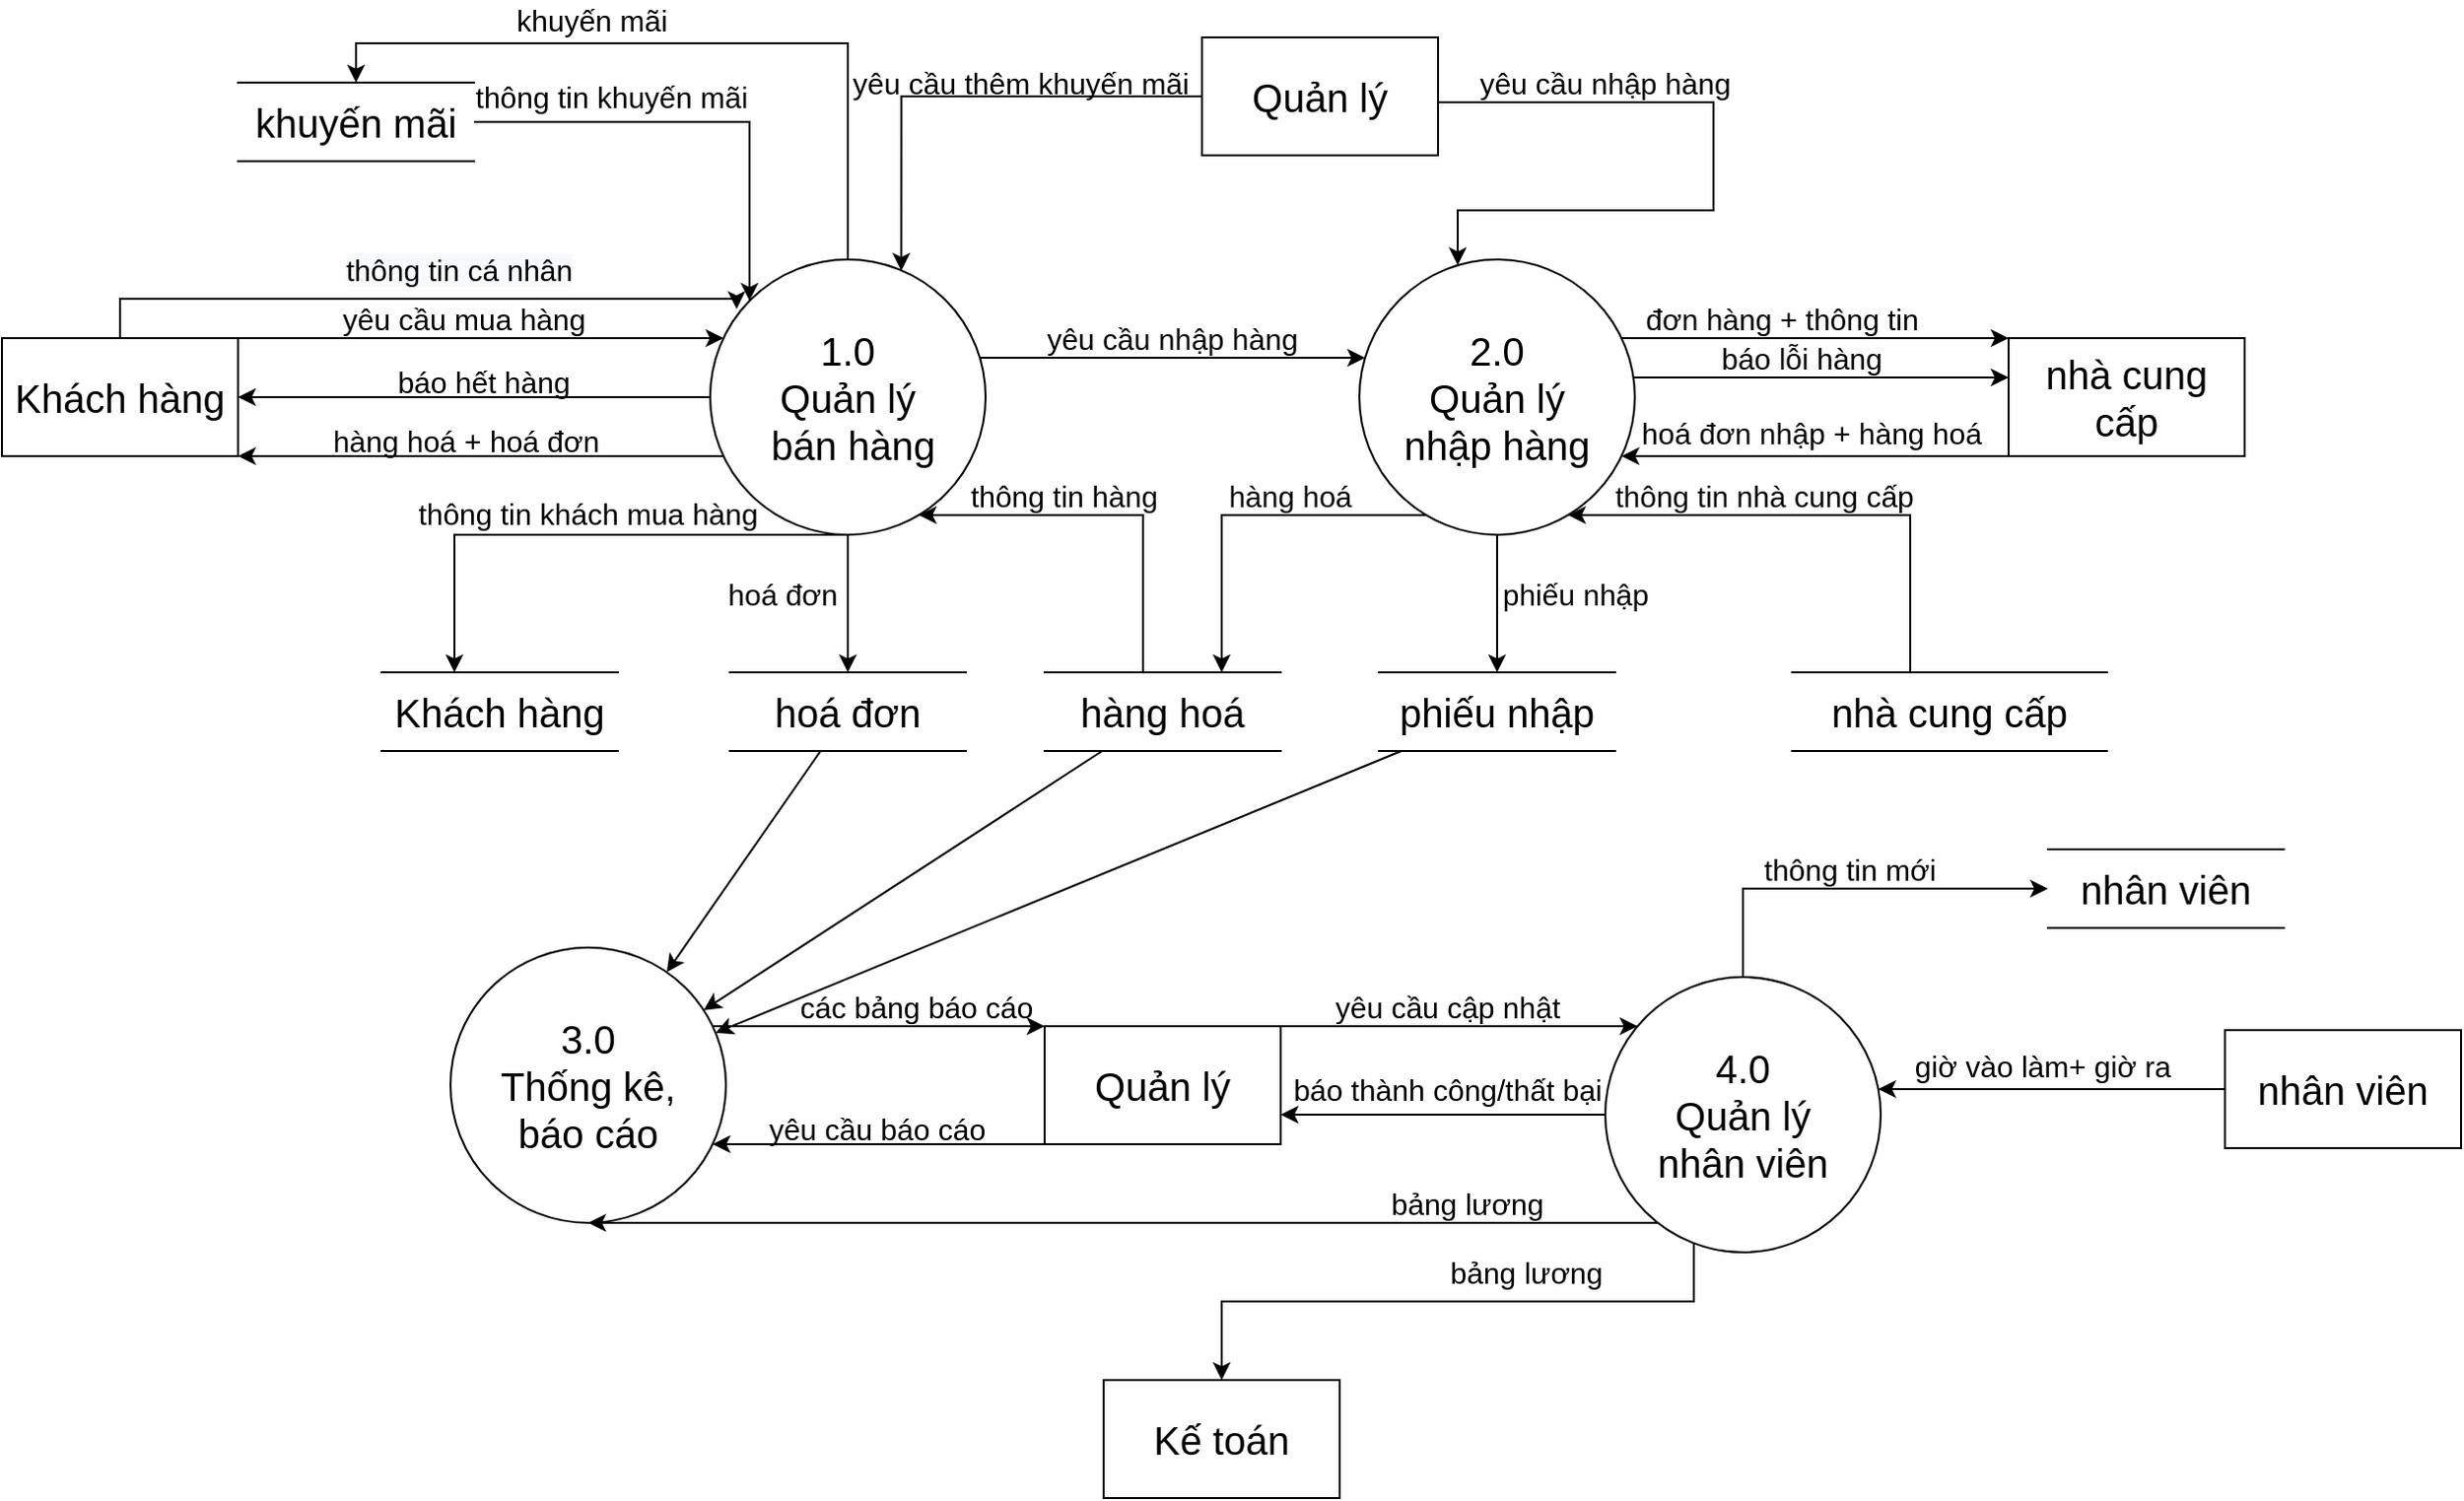 <mxfile version="13.10.4" type="device"><diagram id="2CLhU6XjDMRK9ANa60JS" name="Page-1"><mxGraphModel dx="1865" dy="491" grid="1" gridSize="10" guides="1" tooltips="1" connect="1" arrows="1" fold="1" page="1" pageScale="1" pageWidth="827" pageHeight="1169" math="0" shadow="0"><root><mxCell id="0"/><mxCell id="1" parent="0"/><mxCell id="fmutX-gG-0MGas89cQap-17" style="edgeStyle=orthogonalEdgeStyle;rounded=0;orthogonalLoop=1;jettySize=auto;html=1;" parent="1" source="fmutX-gG-0MGas89cQap-1" target="fmutX-gG-0MGas89cQap-2" edge="1"><mxGeometry relative="1" as="geometry"><Array as="points"><mxPoint x="90" y="190"/><mxPoint x="90" y="190"/></Array></mxGeometry></mxCell><mxCell id="bdRdNWCXGRMSRTXO4Y0f-1" style="edgeStyle=orthogonalEdgeStyle;rounded=0;orthogonalLoop=1;jettySize=auto;html=1;entryX=0.096;entryY=0.18;entryDx=0;entryDy=0;entryPerimeter=0;" edge="1" parent="1" source="fmutX-gG-0MGas89cQap-1" target="fmutX-gG-0MGas89cQap-2"><mxGeometry relative="1" as="geometry"><Array as="points"><mxPoint x="-80" y="170"/><mxPoint x="233" y="170"/></Array></mxGeometry></mxCell><mxCell id="fmutX-gG-0MGas89cQap-1" value="&lt;font style=&quot;font-size: 20px&quot;&gt;Khách hàng&lt;/font&gt;" style="rounded=0;whiteSpace=wrap;html=1;" parent="1" vertex="1"><mxGeometry x="-140" y="190" width="120" height="60" as="geometry"/></mxCell><mxCell id="fmutX-gG-0MGas89cQap-19" style="edgeStyle=orthogonalEdgeStyle;rounded=0;orthogonalLoop=1;jettySize=auto;html=1;fontSize=15;" parent="1" source="fmutX-gG-0MGas89cQap-2" target="fmutX-gG-0MGas89cQap-1" edge="1"><mxGeometry relative="1" as="geometry"><Array as="points"><mxPoint x="110" y="250"/><mxPoint x="110" y="250"/></Array></mxGeometry></mxCell><mxCell id="fmutX-gG-0MGas89cQap-21" style="edgeStyle=orthogonalEdgeStyle;rounded=0;orthogonalLoop=1;jettySize=auto;html=1;fontSize=15;exitX=0.5;exitY=1;exitDx=0;exitDy=0;" parent="1" source="fmutX-gG-0MGas89cQap-2" target="fmutX-gG-0MGas89cQap-3" edge="1"><mxGeometry relative="1" as="geometry"><Array as="points"><mxPoint x="90" y="290"/></Array></mxGeometry></mxCell><mxCell id="fmutX-gG-0MGas89cQap-23" style="edgeStyle=orthogonalEdgeStyle;rounded=0;orthogonalLoop=1;jettySize=auto;html=1;entryX=0.5;entryY=0;entryDx=0;entryDy=0;fontSize=15;" parent="1" source="fmutX-gG-0MGas89cQap-2" target="fmutX-gG-0MGas89cQap-8" edge="1"><mxGeometry relative="1" as="geometry"/></mxCell><mxCell id="fmutX-gG-0MGas89cQap-25" style="edgeStyle=orthogonalEdgeStyle;rounded=0;orthogonalLoop=1;jettySize=auto;html=1;fontSize=15;" parent="1" source="fmutX-gG-0MGas89cQap-2" target="fmutX-gG-0MGas89cQap-1" edge="1"><mxGeometry relative="1" as="geometry"/></mxCell><mxCell id="fmutX-gG-0MGas89cQap-27" style="edgeStyle=orthogonalEdgeStyle;rounded=0;orthogonalLoop=1;jettySize=auto;html=1;fontSize=15;" parent="1" source="fmutX-gG-0MGas89cQap-2" target="fmutX-gG-0MGas89cQap-4" edge="1"><mxGeometry relative="1" as="geometry"><Array as="points"><mxPoint x="460" y="200"/><mxPoint x="460" y="200"/></Array></mxGeometry></mxCell><mxCell id="fmutX-gG-0MGas89cQap-51" style="edgeStyle=orthogonalEdgeStyle;rounded=0;orthogonalLoop=1;jettySize=auto;html=1;fontSize=15;" parent="1" source="fmutX-gG-0MGas89cQap-2" target="fmutX-gG-0MGas89cQap-46" edge="1"><mxGeometry relative="1" as="geometry"><Array as="points"><mxPoint x="290" y="40"/><mxPoint x="40" y="40"/></Array></mxGeometry></mxCell><mxCell id="fmutX-gG-0MGas89cQap-2" value="&lt;font style=&quot;font-size: 20px&quot;&gt;1.0&lt;br&gt;Quản lý&lt;br&gt;&amp;nbsp;bán hàng&lt;/font&gt;" style="ellipse;whiteSpace=wrap;html=1;aspect=fixed;" parent="1" vertex="1"><mxGeometry x="220" y="150" width="140" height="140" as="geometry"/></mxCell><mxCell id="fmutX-gG-0MGas89cQap-3" value="&lt;font style=&quot;font-size: 20px&quot;&gt;Khách hàng&lt;/font&gt;" style="shape=partialRectangle;whiteSpace=wrap;html=1;left=0;right=0;fillColor=none;" parent="1" vertex="1"><mxGeometry x="53" y="360" width="120" height="40" as="geometry"/></mxCell><mxCell id="fmutX-gG-0MGas89cQap-32" style="edgeStyle=orthogonalEdgeStyle;rounded=0;orthogonalLoop=1;jettySize=auto;html=1;entryX=0.75;entryY=0;entryDx=0;entryDy=0;fontSize=15;" parent="1" source="fmutX-gG-0MGas89cQap-4" target="fmutX-gG-0MGas89cQap-29" edge="1"><mxGeometry relative="1" as="geometry"><Array as="points"><mxPoint x="480" y="280"/></Array></mxGeometry></mxCell><mxCell id="fmutX-gG-0MGas89cQap-34" style="edgeStyle=orthogonalEdgeStyle;rounded=0;orthogonalLoop=1;jettySize=auto;html=1;fontSize=15;" parent="1" source="fmutX-gG-0MGas89cQap-4" target="fmutX-gG-0MGas89cQap-12" edge="1"><mxGeometry relative="1" as="geometry"><Array as="points"><mxPoint x="770" y="190"/><mxPoint x="770" y="190"/></Array></mxGeometry></mxCell><mxCell id="fmutX-gG-0MGas89cQap-41" style="edgeStyle=orthogonalEdgeStyle;rounded=0;orthogonalLoop=1;jettySize=auto;html=1;fontSize=15;" parent="1" source="fmutX-gG-0MGas89cQap-4" target="fmutX-gG-0MGas89cQap-9" edge="1"><mxGeometry relative="1" as="geometry"/></mxCell><mxCell id="bdRdNWCXGRMSRTXO4Y0f-4" style="edgeStyle=orthogonalEdgeStyle;rounded=0;orthogonalLoop=1;jettySize=auto;html=1;" edge="1" parent="1" source="fmutX-gG-0MGas89cQap-4" target="fmutX-gG-0MGas89cQap-12"><mxGeometry relative="1" as="geometry"><Array as="points"><mxPoint x="780" y="210"/><mxPoint x="780" y="210"/></Array></mxGeometry></mxCell><mxCell id="fmutX-gG-0MGas89cQap-4" value="&lt;font style=&quot;font-size: 20px&quot;&gt;2.0&lt;br&gt;Quản lý&lt;br&gt;nhập hàng&lt;br&gt;&lt;/font&gt;" style="ellipse;whiteSpace=wrap;html=1;aspect=fixed;" parent="1" vertex="1"><mxGeometry x="550" y="150" width="140" height="140" as="geometry"/></mxCell><mxCell id="fmutX-gG-0MGas89cQap-79" style="edgeStyle=orthogonalEdgeStyle;rounded=0;orthogonalLoop=1;jettySize=auto;html=1;fontSize=15;" parent="1" source="fmutX-gG-0MGas89cQap-5" target="fmutX-gG-0MGas89cQap-57" edge="1"><mxGeometry relative="1" as="geometry"><Array as="points"><mxPoint x="310" y="540"/><mxPoint x="310" y="540"/></Array></mxGeometry></mxCell><mxCell id="fmutX-gG-0MGas89cQap-5" value="&lt;font style=&quot;font-size: 20px&quot;&gt;3.0&lt;br&gt;Thống kê,&lt;br&gt;báo cáo&lt;br&gt;&lt;/font&gt;" style="ellipse;whiteSpace=wrap;html=1;aspect=fixed;" parent="1" vertex="1"><mxGeometry x="88" y="500" width="140" height="140" as="geometry"/></mxCell><mxCell id="fmutX-gG-0MGas89cQap-58" style="edgeStyle=orthogonalEdgeStyle;rounded=0;orthogonalLoop=1;jettySize=auto;html=1;entryX=0;entryY=0.5;entryDx=0;entryDy=0;fontSize=15;" parent="1" source="fmutX-gG-0MGas89cQap-6" target="fmutX-gG-0MGas89cQap-15" edge="1"><mxGeometry relative="1" as="geometry"><Array as="points"><mxPoint x="745" y="470"/></Array></mxGeometry></mxCell><mxCell id="fmutX-gG-0MGas89cQap-62" style="edgeStyle=orthogonalEdgeStyle;rounded=0;orthogonalLoop=1;jettySize=auto;html=1;fontSize=15;" parent="1" source="fmutX-gG-0MGas89cQap-6" target="fmutX-gG-0MGas89cQap-57" edge="1"><mxGeometry relative="1" as="geometry"><Array as="points"><mxPoint x="550" y="585"/><mxPoint x="550" y="585"/></Array></mxGeometry></mxCell><mxCell id="fmutX-gG-0MGas89cQap-71" style="edgeStyle=orthogonalEdgeStyle;rounded=0;orthogonalLoop=1;jettySize=auto;html=1;fontSize=15;" parent="1" source="fmutX-gG-0MGas89cQap-6" target="fmutX-gG-0MGas89cQap-70" edge="1"><mxGeometry relative="1" as="geometry"><Array as="points"><mxPoint x="720" y="680"/></Array></mxGeometry></mxCell><mxCell id="bdRdNWCXGRMSRTXO4Y0f-8" style="edgeStyle=orthogonalEdgeStyle;rounded=0;orthogonalLoop=1;jettySize=auto;html=1;" edge="1" parent="1" source="fmutX-gG-0MGas89cQap-6" target="fmutX-gG-0MGas89cQap-5"><mxGeometry relative="1" as="geometry"><Array as="points"><mxPoint x="570" y="640"/><mxPoint x="570" y="640"/></Array></mxGeometry></mxCell><mxCell id="fmutX-gG-0MGas89cQap-6" value="&lt;font style=&quot;font-size: 20px&quot;&gt;4.0&lt;br&gt;Quản lý&lt;br&gt;nhân viên&lt;br&gt;&lt;/font&gt;" style="ellipse;whiteSpace=wrap;html=1;aspect=fixed;" parent="1" vertex="1"><mxGeometry x="675" y="515" width="140" height="140" as="geometry"/></mxCell><mxCell id="fmutX-gG-0MGas89cQap-74" style="edgeStyle=none;rounded=0;orthogonalLoop=1;jettySize=auto;html=1;fontSize=15;" parent="1" source="fmutX-gG-0MGas89cQap-8" target="fmutX-gG-0MGas89cQap-5" edge="1"><mxGeometry relative="1" as="geometry"/></mxCell><mxCell id="fmutX-gG-0MGas89cQap-8" value="&lt;font style=&quot;font-size: 20px&quot;&gt;hoá đơn&lt;/font&gt;" style="shape=partialRectangle;whiteSpace=wrap;html=1;left=0;right=0;fillColor=none;" parent="1" vertex="1"><mxGeometry x="230" y="360" width="120" height="40" as="geometry"/></mxCell><mxCell id="fmutX-gG-0MGas89cQap-76" style="edgeStyle=none;rounded=0;orthogonalLoop=1;jettySize=auto;html=1;fontSize=15;" parent="1" source="fmutX-gG-0MGas89cQap-9" target="fmutX-gG-0MGas89cQap-5" edge="1"><mxGeometry relative="1" as="geometry"/></mxCell><mxCell id="fmutX-gG-0MGas89cQap-9" value="&lt;span style=&quot;font-size: 20px&quot;&gt;phiếu nhập&lt;/span&gt;" style="shape=partialRectangle;whiteSpace=wrap;html=1;left=0;right=0;fillColor=none;" parent="1" vertex="1"><mxGeometry x="560" y="360" width="120" height="40" as="geometry"/></mxCell><mxCell id="fmutX-gG-0MGas89cQap-35" style="edgeStyle=orthogonalEdgeStyle;rounded=0;orthogonalLoop=1;jettySize=auto;html=1;fontSize=15;" parent="1" source="fmutX-gG-0MGas89cQap-12" target="fmutX-gG-0MGas89cQap-4" edge="1"><mxGeometry relative="1" as="geometry"><Array as="points"><mxPoint x="770" y="250"/><mxPoint x="770" y="250"/></Array></mxGeometry></mxCell><mxCell id="fmutX-gG-0MGas89cQap-12" value="&lt;font style=&quot;font-size: 20px&quot;&gt;nhà cung cấp&lt;/font&gt;" style="rounded=0;whiteSpace=wrap;html=1;" parent="1" vertex="1"><mxGeometry x="880" y="190" width="120" height="60" as="geometry"/></mxCell><mxCell id="fmutX-gG-0MGas89cQap-39" style="edgeStyle=orthogonalEdgeStyle;rounded=0;orthogonalLoop=1;jettySize=auto;html=1;fontSize=15;" parent="1" source="fmutX-gG-0MGas89cQap-14" target="fmutX-gG-0MGas89cQap-4" edge="1"><mxGeometry relative="1" as="geometry"><Array as="points"><mxPoint x="830" y="280"/></Array></mxGeometry></mxCell><mxCell id="fmutX-gG-0MGas89cQap-14" value="&lt;span style=&quot;font-size: 20px&quot;&gt;nhà cung cấp&lt;/span&gt;" style="shape=partialRectangle;whiteSpace=wrap;html=1;left=0;right=0;fillColor=none;" parent="1" vertex="1"><mxGeometry x="770" y="360" width="160" height="40" as="geometry"/></mxCell><mxCell id="fmutX-gG-0MGas89cQap-15" value="&lt;span style=&quot;font-size: 20px&quot;&gt;nhân viên&lt;/span&gt;" style="shape=partialRectangle;whiteSpace=wrap;html=1;left=0;right=0;fillColor=none;" parent="1" vertex="1"><mxGeometry x="900" y="450" width="120" height="40" as="geometry"/></mxCell><mxCell id="fmutX-gG-0MGas89cQap-18" value="yêu cầu mua hàng" style="text;html=1;strokeColor=none;fillColor=none;align=center;verticalAlign=middle;whiteSpace=wrap;rounded=0;fontSize=15;" parent="1" vertex="1"><mxGeometry x="-10" y="170" width="210" height="20" as="geometry"/></mxCell><mxCell id="fmutX-gG-0MGas89cQap-20" value="hàng hoá + hoá đơn" style="text;html=1;strokeColor=none;fillColor=none;align=center;verticalAlign=middle;whiteSpace=wrap;rounded=0;fontSize=15;" parent="1" vertex="1"><mxGeometry x="-9" y="232" width="210" height="20" as="geometry"/></mxCell><mxCell id="fmutX-gG-0MGas89cQap-22" value="thông tin khách mua hàng" style="text;html=1;strokeColor=none;fillColor=none;align=center;verticalAlign=middle;whiteSpace=wrap;rounded=0;fontSize=15;" parent="1" vertex="1"><mxGeometry x="53" y="269" width="210" height="20" as="geometry"/></mxCell><mxCell id="fmutX-gG-0MGas89cQap-24" value="hoá đơn" style="text;html=1;strokeColor=none;fillColor=none;align=center;verticalAlign=middle;whiteSpace=wrap;rounded=0;fontSize=15;" parent="1" vertex="1"><mxGeometry x="197" y="310" width="120" height="20" as="geometry"/></mxCell><mxCell id="fmutX-gG-0MGas89cQap-26" value="báo hết hàng" style="text;html=1;strokeColor=none;fillColor=none;align=center;verticalAlign=middle;whiteSpace=wrap;rounded=0;fontSize=15;" parent="1" vertex="1"><mxGeometry y="202" width="210" height="20" as="geometry"/></mxCell><mxCell id="fmutX-gG-0MGas89cQap-28" value="yêu cầu nhập hàng" style="text;html=1;strokeColor=none;fillColor=none;align=center;verticalAlign=middle;whiteSpace=wrap;rounded=0;fontSize=15;" parent="1" vertex="1"><mxGeometry x="350" y="180" width="210" height="20" as="geometry"/></mxCell><mxCell id="fmutX-gG-0MGas89cQap-30" style="edgeStyle=orthogonalEdgeStyle;rounded=0;orthogonalLoop=1;jettySize=auto;html=1;fontSize=15;" parent="1" source="fmutX-gG-0MGas89cQap-29" target="fmutX-gG-0MGas89cQap-2" edge="1"><mxGeometry relative="1" as="geometry"><Array as="points"><mxPoint x="440" y="280"/></Array></mxGeometry></mxCell><mxCell id="fmutX-gG-0MGas89cQap-75" style="edgeStyle=none;rounded=0;orthogonalLoop=1;jettySize=auto;html=1;fontSize=15;" parent="1" source="fmutX-gG-0MGas89cQap-29" target="fmutX-gG-0MGas89cQap-5" edge="1"><mxGeometry relative="1" as="geometry"/></mxCell><mxCell id="fmutX-gG-0MGas89cQap-29" value="&lt;font style=&quot;font-size: 20px&quot;&gt;hàng hoá&lt;/font&gt;" style="shape=partialRectangle;whiteSpace=wrap;html=1;left=0;right=0;fillColor=none;" parent="1" vertex="1"><mxGeometry x="390" y="360" width="120" height="40" as="geometry"/></mxCell><mxCell id="fmutX-gG-0MGas89cQap-31" value="thông tin hàng" style="text;html=1;strokeColor=none;fillColor=none;align=center;verticalAlign=middle;whiteSpace=wrap;rounded=0;fontSize=15;" parent="1" vertex="1"><mxGeometry x="295" y="260" width="210" height="20" as="geometry"/></mxCell><mxCell id="fmutX-gG-0MGas89cQap-33" value="hàng hoá" style="text;html=1;strokeColor=none;fillColor=none;align=center;verticalAlign=middle;whiteSpace=wrap;rounded=0;fontSize=15;" parent="1" vertex="1"><mxGeometry x="410" y="260" width="210" height="20" as="geometry"/></mxCell><mxCell id="fmutX-gG-0MGas89cQap-36" value="đơn hàng + thông tin" style="text;html=1;strokeColor=none;fillColor=none;align=center;verticalAlign=middle;whiteSpace=wrap;rounded=0;fontSize=15;" parent="1" vertex="1"><mxGeometry x="660" y="170" width="210" height="20" as="geometry"/></mxCell><mxCell id="fmutX-gG-0MGas89cQap-37" value="hoá đơn nhập + hàng hoá" style="text;html=1;strokeColor=none;fillColor=none;align=center;verticalAlign=middle;whiteSpace=wrap;rounded=0;fontSize=15;" parent="1" vertex="1"><mxGeometry x="675" y="228" width="210" height="20" as="geometry"/></mxCell><mxCell id="fmutX-gG-0MGas89cQap-40" value="thông tin nhà cung cấp" style="text;html=1;strokeColor=none;fillColor=none;align=center;verticalAlign=middle;whiteSpace=wrap;rounded=0;fontSize=15;" parent="1" vertex="1"><mxGeometry x="651" y="260" width="210" height="20" as="geometry"/></mxCell><mxCell id="fmutX-gG-0MGas89cQap-42" value="phiếu nhập" style="text;html=1;strokeColor=none;fillColor=none;align=center;verticalAlign=middle;whiteSpace=wrap;rounded=0;fontSize=15;" parent="1" vertex="1"><mxGeometry x="600" y="310" width="120" height="20" as="geometry"/></mxCell><mxCell id="fmutX-gG-0MGas89cQap-44" style="edgeStyle=orthogonalEdgeStyle;rounded=0;orthogonalLoop=1;jettySize=auto;html=1;fontSize=15;" parent="1" source="fmutX-gG-0MGas89cQap-43" target="fmutX-gG-0MGas89cQap-4" edge="1"><mxGeometry relative="1" as="geometry"><Array as="points"><mxPoint x="730" y="70"/><mxPoint x="730" y="125"/><mxPoint x="600" y="125"/></Array></mxGeometry></mxCell><mxCell id="fmutX-gG-0MGas89cQap-48" style="edgeStyle=orthogonalEdgeStyle;rounded=0;orthogonalLoop=1;jettySize=auto;html=1;entryX=0.694;entryY=0.041;entryDx=0;entryDy=0;entryPerimeter=0;fontSize=15;" parent="1" source="fmutX-gG-0MGas89cQap-43" target="fmutX-gG-0MGas89cQap-2" edge="1"><mxGeometry relative="1" as="geometry"/></mxCell><mxCell id="fmutX-gG-0MGas89cQap-43" value="&lt;font style=&quot;font-size: 20px&quot;&gt;Quản lý&lt;/font&gt;" style="rounded=0;whiteSpace=wrap;html=1;" parent="1" vertex="1"><mxGeometry x="470" y="37" width="120" height="60" as="geometry"/></mxCell><mxCell id="fmutX-gG-0MGas89cQap-45" value="yêu cầu nhập hàng" style="text;html=1;strokeColor=none;fillColor=none;align=center;verticalAlign=middle;whiteSpace=wrap;rounded=0;fontSize=15;" parent="1" vertex="1"><mxGeometry x="570" y="50" width="210" height="20" as="geometry"/></mxCell><mxCell id="fmutX-gG-0MGas89cQap-47" style="edgeStyle=orthogonalEdgeStyle;rounded=0;orthogonalLoop=1;jettySize=auto;html=1;fontSize=15;" parent="1" source="fmutX-gG-0MGas89cQap-46" target="fmutX-gG-0MGas89cQap-2" edge="1"><mxGeometry relative="1" as="geometry"><Array as="points"><mxPoint x="240" y="80"/></Array></mxGeometry></mxCell><mxCell id="fmutX-gG-0MGas89cQap-46" value="&lt;font style=&quot;font-size: 20px&quot;&gt;khuyến mãi&lt;/font&gt;" style="shape=partialRectangle;whiteSpace=wrap;html=1;left=0;right=0;fillColor=none;" parent="1" vertex="1"><mxGeometry x="-20" y="60" width="120" height="40" as="geometry"/></mxCell><mxCell id="fmutX-gG-0MGas89cQap-52" value="khuyến mãi" style="text;html=1;strokeColor=none;fillColor=none;align=center;verticalAlign=middle;whiteSpace=wrap;rounded=0;fontSize=15;" parent="1" vertex="1"><mxGeometry x="55" y="18" width="210" height="20" as="geometry"/></mxCell><mxCell id="fmutX-gG-0MGas89cQap-53" value="thông tin khuyến mãi" style="text;html=1;strokeColor=none;fillColor=none;align=center;verticalAlign=middle;whiteSpace=wrap;rounded=0;fontSize=15;" parent="1" vertex="1"><mxGeometry x="65" y="57" width="210" height="20" as="geometry"/></mxCell><mxCell id="fmutX-gG-0MGas89cQap-55" value="yêu cầu thêm khuyến mãi" style="text;html=1;strokeColor=none;fillColor=none;align=center;verticalAlign=middle;whiteSpace=wrap;rounded=0;fontSize=15;" parent="1" vertex="1"><mxGeometry x="273" y="50" width="210" height="20" as="geometry"/></mxCell><mxCell id="fmutX-gG-0MGas89cQap-61" style="edgeStyle=orthogonalEdgeStyle;rounded=0;orthogonalLoop=1;jettySize=auto;html=1;fontSize=15;" parent="1" source="fmutX-gG-0MGas89cQap-57" target="fmutX-gG-0MGas89cQap-6" edge="1"><mxGeometry relative="1" as="geometry"><Array as="points"><mxPoint x="600" y="540"/><mxPoint x="600" y="540"/></Array></mxGeometry></mxCell><mxCell id="fmutX-gG-0MGas89cQap-78" style="edgeStyle=orthogonalEdgeStyle;rounded=0;orthogonalLoop=1;jettySize=auto;html=1;fontSize=15;" parent="1" source="fmutX-gG-0MGas89cQap-57" target="fmutX-gG-0MGas89cQap-5" edge="1"><mxGeometry relative="1" as="geometry"><Array as="points"><mxPoint x="320" y="600"/><mxPoint x="320" y="600"/></Array></mxGeometry></mxCell><mxCell id="fmutX-gG-0MGas89cQap-57" value="&lt;font style=&quot;font-size: 20px&quot;&gt;Quản lý&lt;/font&gt;" style="rounded=0;whiteSpace=wrap;html=1;" parent="1" vertex="1"><mxGeometry x="390" y="540" width="120" height="60" as="geometry"/></mxCell><mxCell id="fmutX-gG-0MGas89cQap-59" value="thông tin mới" style="text;html=1;strokeColor=none;fillColor=none;align=center;verticalAlign=middle;whiteSpace=wrap;rounded=0;fontSize=15;" parent="1" vertex="1"><mxGeometry x="720" y="450" width="159" height="20" as="geometry"/></mxCell><mxCell id="fmutX-gG-0MGas89cQap-64" value="yêu cầu cập nhật" style="text;html=1;strokeColor=none;fillColor=none;align=center;verticalAlign=middle;whiteSpace=wrap;rounded=0;fontSize=15;" parent="1" vertex="1"><mxGeometry x="530" y="520" width="130" height="20" as="geometry"/></mxCell><mxCell id="fmutX-gG-0MGas89cQap-65" value="báo thành công/thất bại" style="text;html=1;strokeColor=none;fillColor=none;align=center;verticalAlign=middle;whiteSpace=wrap;rounded=0;fontSize=15;" parent="1" vertex="1"><mxGeometry x="512" y="562" width="166" height="20" as="geometry"/></mxCell><mxCell id="fmutX-gG-0MGas89cQap-70" value="&lt;font style=&quot;font-size: 20px&quot;&gt;Kế toán&lt;/font&gt;" style="rounded=0;whiteSpace=wrap;html=1;" parent="1" vertex="1"><mxGeometry x="420" y="720" width="120" height="60" as="geometry"/></mxCell><mxCell id="fmutX-gG-0MGas89cQap-72" value="bảng lương" style="text;html=1;strokeColor=none;fillColor=none;align=center;verticalAlign=middle;whiteSpace=wrap;rounded=0;fontSize=15;" parent="1" vertex="1"><mxGeometry x="570" y="655" width="130" height="20" as="geometry"/></mxCell><mxCell id="fmutX-gG-0MGas89cQap-80" value="yêu cầu báo cáo" style="text;html=1;strokeColor=none;fillColor=none;align=center;verticalAlign=middle;whiteSpace=wrap;rounded=0;fontSize=15;" parent="1" vertex="1"><mxGeometry x="240" y="582" width="130" height="20" as="geometry"/></mxCell><mxCell id="fmutX-gG-0MGas89cQap-81" value="các bảng báo cáo" style="text;html=1;strokeColor=none;fillColor=none;align=center;verticalAlign=middle;whiteSpace=wrap;rounded=0;fontSize=15;" parent="1" vertex="1"><mxGeometry x="260" y="520" width="130" height="20" as="geometry"/></mxCell><mxCell id="fmutX-gG-0MGas89cQap-84" style="edgeStyle=orthogonalEdgeStyle;rounded=0;orthogonalLoop=1;jettySize=auto;html=1;fontSize=15;" parent="1" source="fmutX-gG-0MGas89cQap-83" target="fmutX-gG-0MGas89cQap-6" edge="1"><mxGeometry relative="1" as="geometry"><Array as="points"><mxPoint x="850" y="572"/><mxPoint x="850" y="572"/></Array></mxGeometry></mxCell><mxCell id="fmutX-gG-0MGas89cQap-83" value="&lt;font style=&quot;font-size: 20px&quot;&gt;nhân viên&lt;/font&gt;" style="rounded=0;whiteSpace=wrap;html=1;" parent="1" vertex="1"><mxGeometry x="990" y="542" width="120" height="60" as="geometry"/></mxCell><mxCell id="fmutX-gG-0MGas89cQap-85" value="giờ vào làm+ giờ ra" style="text;html=1;strokeColor=none;fillColor=none;align=center;verticalAlign=middle;whiteSpace=wrap;rounded=0;fontSize=15;" parent="1" vertex="1"><mxGeometry x="815" y="550" width="165" height="20" as="geometry"/></mxCell><mxCell id="bdRdNWCXGRMSRTXO4Y0f-2" value="&lt;span style=&quot;color: rgb(0 , 0 , 0) ; font-family: &amp;#34;helvetica&amp;#34; ; font-size: 15px ; font-style: normal ; font-weight: 400 ; letter-spacing: normal ; text-align: center ; text-indent: 0px ; text-transform: none ; word-spacing: 0px ; background-color: rgb(248 , 249 , 250) ; display: inline ; float: none&quot;&gt;thông tin cá nhân&lt;/span&gt;" style="text;whiteSpace=wrap;html=1;" vertex="1" parent="1"><mxGeometry x="32.5" y="140" width="125" height="30" as="geometry"/></mxCell><mxCell id="bdRdNWCXGRMSRTXO4Y0f-5" value="báo lỗi hàng" style="text;html=1;strokeColor=none;fillColor=none;align=center;verticalAlign=middle;whiteSpace=wrap;rounded=0;fontSize=15;" vertex="1" parent="1"><mxGeometry x="670" y="190" width="210" height="20" as="geometry"/></mxCell><mxCell id="bdRdNWCXGRMSRTXO4Y0f-9" value="bảng lương" style="text;html=1;strokeColor=none;fillColor=none;align=center;verticalAlign=middle;whiteSpace=wrap;rounded=0;fontSize=15;" vertex="1" parent="1"><mxGeometry x="540" y="620" width="130" height="20" as="geometry"/></mxCell></root></mxGraphModel></diagram></mxfile>